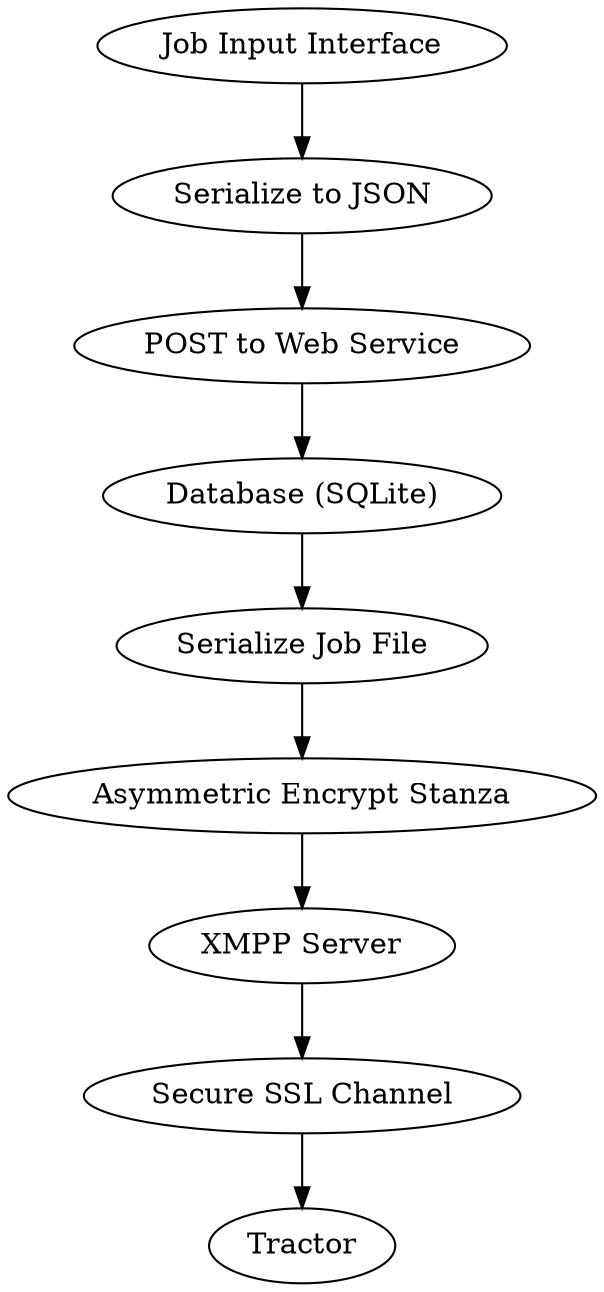 
digraph G {

in [label="Job Input Interface"];
serial [label="Serialize to JSON"];
post [label="POST to Web Service"];
db [label="Database (SQLite)"];
xmpp [label="XMPP Server"];
serial2 [label="Serialize Job File"];
aes [label="Asymmetric Encrypt Stanza"];
ssl [label="Secure SSL Channel"];
machine [label="Tractor"];

in -> serial -> post -> db -> serial2 -> aes -> xmpp -> ssl -> machine;


}
